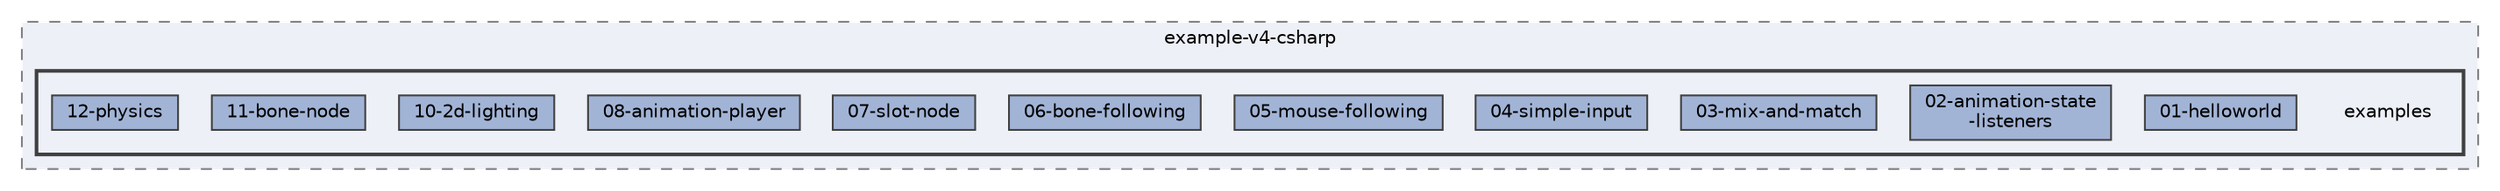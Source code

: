 digraph "external/spine-runtimes/spine-godot/example-v4-csharp/examples"
{
 // LATEX_PDF_SIZE
  bgcolor="transparent";
  edge [fontname=Helvetica,fontsize=10,labelfontname=Helvetica,labelfontsize=10];
  node [fontname=Helvetica,fontsize=10,shape=box,height=0.2,width=0.4];
  compound=true
  subgraph clusterdir_1220d13c25424b8d540eb3081cb763cc {
    graph [ bgcolor="#edf0f7", pencolor="grey50", label="example-v4-csharp", fontname=Helvetica,fontsize=10 style="filled,dashed", URL="dir_1220d13c25424b8d540eb3081cb763cc.html",tooltip=""]
  subgraph clusterdir_e143436536c0b8b0682d2ba1a292d948 {
    graph [ bgcolor="#edf0f7", pencolor="grey25", label="", fontname=Helvetica,fontsize=10 style="filled,bold", URL="dir_e143436536c0b8b0682d2ba1a292d948.html",tooltip=""]
    dir_e143436536c0b8b0682d2ba1a292d948 [shape=plaintext, label="examples"];
  dir_9c50d548227641f494110c69cd7c0bf1 [label="01-helloworld", fillcolor="#a2b4d6", color="grey25", style="filled", URL="dir_9c50d548227641f494110c69cd7c0bf1.html",tooltip=""];
  dir_726183940f5619996be7f9f788d972e3 [label="02-animation-state\l-listeners", fillcolor="#a2b4d6", color="grey25", style="filled", URL="dir_726183940f5619996be7f9f788d972e3.html",tooltip=""];
  dir_66d4222111fa7f90f3369dced08476f6 [label="03-mix-and-match", fillcolor="#a2b4d6", color="grey25", style="filled", URL="dir_66d4222111fa7f90f3369dced08476f6.html",tooltip=""];
  dir_fa7e060af59c51093fcbfa132c12569e [label="04-simple-input", fillcolor="#a2b4d6", color="grey25", style="filled", URL="dir_fa7e060af59c51093fcbfa132c12569e.html",tooltip=""];
  dir_39db5e0dff70b0b08f4d3712bb8f26d9 [label="05-mouse-following", fillcolor="#a2b4d6", color="grey25", style="filled", URL="dir_39db5e0dff70b0b08f4d3712bb8f26d9.html",tooltip=""];
  dir_7039ba6d66cdcb8fc90a2736d177ad46 [label="06-bone-following", fillcolor="#a2b4d6", color="grey25", style="filled", URL="dir_7039ba6d66cdcb8fc90a2736d177ad46.html",tooltip=""];
  dir_b13dc68ba03ba2742a8ea0eda27e1036 [label="07-slot-node", fillcolor="#a2b4d6", color="grey25", style="filled", URL="dir_b13dc68ba03ba2742a8ea0eda27e1036.html",tooltip=""];
  dir_6e37021b2ea98af09619eb70b7977b73 [label="08-animation-player", fillcolor="#a2b4d6", color="grey25", style="filled", URL="dir_6e37021b2ea98af09619eb70b7977b73.html",tooltip=""];
  dir_330a37df7e23132a720612199e585075 [label="10-2d-lighting", fillcolor="#a2b4d6", color="grey25", style="filled", URL="dir_330a37df7e23132a720612199e585075.html",tooltip=""];
  dir_09cad50f7b30c077f7abe1a08e50d8cc [label="11-bone-node", fillcolor="#a2b4d6", color="grey25", style="filled", URL="dir_09cad50f7b30c077f7abe1a08e50d8cc.html",tooltip=""];
  dir_c0b63c008873ee0bba89295c073784e6 [label="12-physics", fillcolor="#a2b4d6", color="grey25", style="filled", URL="dir_c0b63c008873ee0bba89295c073784e6.html",tooltip=""];
  }
  }
}

